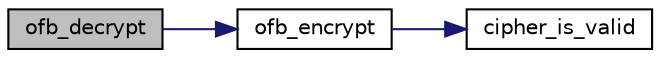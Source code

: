 digraph "ofb_decrypt"
{
 // LATEX_PDF_SIZE
  edge [fontname="Helvetica",fontsize="10",labelfontname="Helvetica",labelfontsize="10"];
  node [fontname="Helvetica",fontsize="10",shape=record];
  rankdir="LR";
  Node0 [label="ofb_decrypt",height=0.2,width=0.4,color="black", fillcolor="grey75", style="filled", fontcolor="black",tooltip="OFB decrypt."];
  Node0 -> Node1 [color="midnightblue",fontsize="10",style="solid",fontname="Helvetica"];
  Node1 [label="ofb_encrypt",height=0.2,width=0.4,color="black", fillcolor="white", style="filled",URL="$ofb__encrypt_8c.html#ab5455409bdb2ea8ef0ccc2c227161abc",tooltip="OFB encrypt."];
  Node1 -> Node2 [color="midnightblue",fontsize="10",style="solid",fontname="Helvetica"];
  Node2 [label="cipher_is_valid",height=0.2,width=0.4,color="black", fillcolor="white", style="filled",URL="$tomcrypt__cipher_8h.html#ac30eb68934c4ca07205344dc9d159221",tooltip=" "];
}
